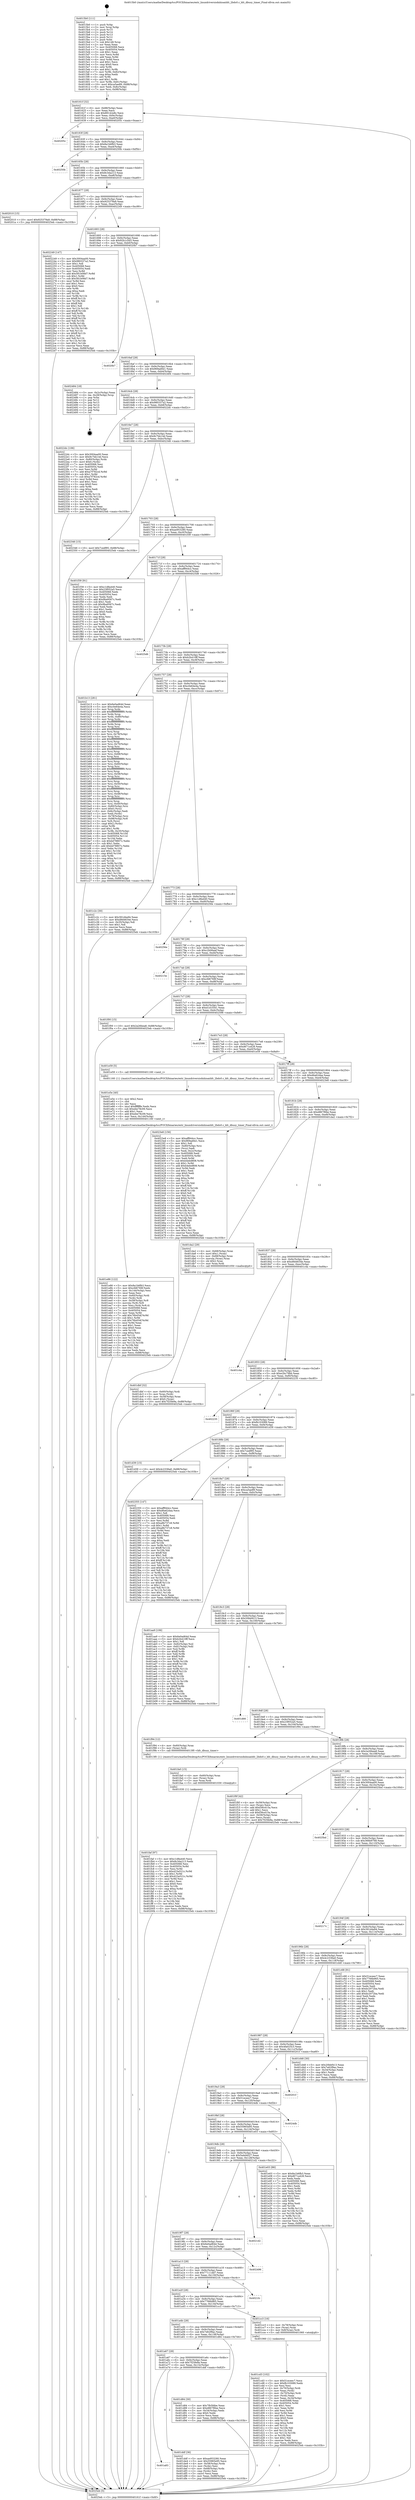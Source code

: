 digraph "0x4015b0" {
  label = "0x4015b0 (/mnt/c/Users/mathe/Desktop/tcc/POCII/binaries/extr_linuxdriversisdnhisaxhfc_2bds0.c_hfc_dbusy_timer_Final-ollvm.out::main(0))"
  labelloc = "t"
  node[shape=record]

  Entry [label="",width=0.3,height=0.3,shape=circle,fillcolor=black,style=filled]
  "0x40161f" [label="{
     0x40161f [32]\l
     | [instrs]\l
     &nbsp;&nbsp;0x40161f \<+6\>: mov -0x88(%rbp),%eax\l
     &nbsp;&nbsp;0x401625 \<+2\>: mov %eax,%ecx\l
     &nbsp;&nbsp;0x401627 \<+6\>: sub $0x89142e8c,%ecx\l
     &nbsp;&nbsp;0x40162d \<+6\>: mov %eax,-0x9c(%rbp)\l
     &nbsp;&nbsp;0x401633 \<+6\>: mov %ecx,-0xa0(%rbp)\l
     &nbsp;&nbsp;0x401639 \<+6\>: je 000000000040205c \<main+0xaac\>\l
  }"]
  "0x40205c" [label="{
     0x40205c\l
  }", style=dashed]
  "0x40163f" [label="{
     0x40163f [28]\l
     | [instrs]\l
     &nbsp;&nbsp;0x40163f \<+5\>: jmp 0000000000401644 \<main+0x94\>\l
     &nbsp;&nbsp;0x401644 \<+6\>: mov -0x9c(%rbp),%eax\l
     &nbsp;&nbsp;0x40164a \<+5\>: sub $0x8a1b6fb3,%eax\l
     &nbsp;&nbsp;0x40164f \<+6\>: mov %eax,-0xa4(%rbp)\l
     &nbsp;&nbsp;0x401655 \<+6\>: je 000000000040250b \<main+0xf5b\>\l
  }"]
  Exit [label="",width=0.3,height=0.3,shape=circle,fillcolor=black,style=filled,peripheries=2]
  "0x40250b" [label="{
     0x40250b\l
  }", style=dashed]
  "0x40165b" [label="{
     0x40165b [28]\l
     | [instrs]\l
     &nbsp;&nbsp;0x40165b \<+5\>: jmp 0000000000401660 \<main+0xb0\>\l
     &nbsp;&nbsp;0x401660 \<+6\>: mov -0x9c(%rbp),%eax\l
     &nbsp;&nbsp;0x401666 \<+5\>: sub $0x8c3da213,%eax\l
     &nbsp;&nbsp;0x40166b \<+6\>: mov %eax,-0xa8(%rbp)\l
     &nbsp;&nbsp;0x401671 \<+6\>: je 0000000000402010 \<main+0xa60\>\l
  }"]
  "0x401faf" [label="{
     0x401faf [97]\l
     | [instrs]\l
     &nbsp;&nbsp;0x401faf \<+5\>: mov $0xc1d8a440,%ecx\l
     &nbsp;&nbsp;0x401fb4 \<+5\>: mov $0x8c3da213,%edx\l
     &nbsp;&nbsp;0x401fb9 \<+7\>: mov 0x405068,%esi\l
     &nbsp;&nbsp;0x401fc0 \<+8\>: mov 0x405054,%r8d\l
     &nbsp;&nbsp;0x401fc8 \<+3\>: mov %esi,%r9d\l
     &nbsp;&nbsp;0x401fcb \<+7\>: sub $0x423a521c,%r9d\l
     &nbsp;&nbsp;0x401fd2 \<+4\>: sub $0x1,%r9d\l
     &nbsp;&nbsp;0x401fd6 \<+7\>: add $0x423a521c,%r9d\l
     &nbsp;&nbsp;0x401fdd \<+4\>: imul %r9d,%esi\l
     &nbsp;&nbsp;0x401fe1 \<+3\>: and $0x1,%esi\l
     &nbsp;&nbsp;0x401fe4 \<+3\>: cmp $0x0,%esi\l
     &nbsp;&nbsp;0x401fe7 \<+4\>: sete %r10b\l
     &nbsp;&nbsp;0x401feb \<+4\>: cmp $0xa,%r8d\l
     &nbsp;&nbsp;0x401fef \<+4\>: setl %r11b\l
     &nbsp;&nbsp;0x401ff3 \<+3\>: mov %r10b,%bl\l
     &nbsp;&nbsp;0x401ff6 \<+3\>: and %r11b,%bl\l
     &nbsp;&nbsp;0x401ff9 \<+3\>: xor %r11b,%r10b\l
     &nbsp;&nbsp;0x401ffc \<+3\>: or %r10b,%bl\l
     &nbsp;&nbsp;0x401fff \<+3\>: test $0x1,%bl\l
     &nbsp;&nbsp;0x402002 \<+3\>: cmovne %edx,%ecx\l
     &nbsp;&nbsp;0x402005 \<+6\>: mov %ecx,-0x88(%rbp)\l
     &nbsp;&nbsp;0x40200b \<+5\>: jmp 00000000004025eb \<main+0x103b\>\l
  }"]
  "0x402010" [label="{
     0x402010 [15]\l
     | [instrs]\l
     &nbsp;&nbsp;0x402010 \<+10\>: movl $0x925379a9,-0x88(%rbp)\l
     &nbsp;&nbsp;0x40201a \<+5\>: jmp 00000000004025eb \<main+0x103b\>\l
  }"]
  "0x401677" [label="{
     0x401677 [28]\l
     | [instrs]\l
     &nbsp;&nbsp;0x401677 \<+5\>: jmp 000000000040167c \<main+0xcc\>\l
     &nbsp;&nbsp;0x40167c \<+6\>: mov -0x9c(%rbp),%eax\l
     &nbsp;&nbsp;0x401682 \<+5\>: sub $0x925379a9,%eax\l
     &nbsp;&nbsp;0x401687 \<+6\>: mov %eax,-0xac(%rbp)\l
     &nbsp;&nbsp;0x40168d \<+6\>: je 0000000000402249 \<main+0xc99\>\l
  }"]
  "0x401fa0" [label="{
     0x401fa0 [15]\l
     | [instrs]\l
     &nbsp;&nbsp;0x401fa0 \<+4\>: mov -0x60(%rbp),%rax\l
     &nbsp;&nbsp;0x401fa4 \<+3\>: mov (%rax),%rax\l
     &nbsp;&nbsp;0x401fa7 \<+3\>: mov %rax,%rdi\l
     &nbsp;&nbsp;0x401faa \<+5\>: call 0000000000401030 \<free@plt\>\l
     | [calls]\l
     &nbsp;&nbsp;0x401030 \{1\} (unknown)\l
  }"]
  "0x402249" [label="{
     0x402249 [147]\l
     | [instrs]\l
     &nbsp;&nbsp;0x402249 \<+5\>: mov $0x3004aa00,%eax\l
     &nbsp;&nbsp;0x40224e \<+5\>: mov $0x980337a2,%ecx\l
     &nbsp;&nbsp;0x402253 \<+2\>: mov $0x1,%dl\l
     &nbsp;&nbsp;0x402255 \<+7\>: mov 0x405068,%esi\l
     &nbsp;&nbsp;0x40225c \<+7\>: mov 0x405054,%edi\l
     &nbsp;&nbsp;0x402263 \<+3\>: mov %esi,%r8d\l
     &nbsp;&nbsp;0x402266 \<+7\>: add $0x581b08d7,%r8d\l
     &nbsp;&nbsp;0x40226d \<+4\>: sub $0x1,%r8d\l
     &nbsp;&nbsp;0x402271 \<+7\>: sub $0x581b08d7,%r8d\l
     &nbsp;&nbsp;0x402278 \<+4\>: imul %r8d,%esi\l
     &nbsp;&nbsp;0x40227c \<+3\>: and $0x1,%esi\l
     &nbsp;&nbsp;0x40227f \<+3\>: cmp $0x0,%esi\l
     &nbsp;&nbsp;0x402282 \<+4\>: sete %r9b\l
     &nbsp;&nbsp;0x402286 \<+3\>: cmp $0xa,%edi\l
     &nbsp;&nbsp;0x402289 \<+4\>: setl %r10b\l
     &nbsp;&nbsp;0x40228d \<+3\>: mov %r9b,%r11b\l
     &nbsp;&nbsp;0x402290 \<+4\>: xor $0xff,%r11b\l
     &nbsp;&nbsp;0x402294 \<+3\>: mov %r10b,%bl\l
     &nbsp;&nbsp;0x402297 \<+3\>: xor $0xff,%bl\l
     &nbsp;&nbsp;0x40229a \<+3\>: xor $0x1,%dl\l
     &nbsp;&nbsp;0x40229d \<+3\>: mov %r11b,%r14b\l
     &nbsp;&nbsp;0x4022a0 \<+4\>: and $0xff,%r14b\l
     &nbsp;&nbsp;0x4022a4 \<+3\>: and %dl,%r9b\l
     &nbsp;&nbsp;0x4022a7 \<+3\>: mov %bl,%r15b\l
     &nbsp;&nbsp;0x4022aa \<+4\>: and $0xff,%r15b\l
     &nbsp;&nbsp;0x4022ae \<+3\>: and %dl,%r10b\l
     &nbsp;&nbsp;0x4022b1 \<+3\>: or %r9b,%r14b\l
     &nbsp;&nbsp;0x4022b4 \<+3\>: or %r10b,%r15b\l
     &nbsp;&nbsp;0x4022b7 \<+3\>: xor %r15b,%r14b\l
     &nbsp;&nbsp;0x4022ba \<+3\>: or %bl,%r11b\l
     &nbsp;&nbsp;0x4022bd \<+4\>: xor $0xff,%r11b\l
     &nbsp;&nbsp;0x4022c1 \<+3\>: or $0x1,%dl\l
     &nbsp;&nbsp;0x4022c4 \<+3\>: and %dl,%r11b\l
     &nbsp;&nbsp;0x4022c7 \<+3\>: or %r11b,%r14b\l
     &nbsp;&nbsp;0x4022ca \<+4\>: test $0x1,%r14b\l
     &nbsp;&nbsp;0x4022ce \<+3\>: cmovne %ecx,%eax\l
     &nbsp;&nbsp;0x4022d1 \<+6\>: mov %eax,-0x88(%rbp)\l
     &nbsp;&nbsp;0x4022d7 \<+5\>: jmp 00000000004025eb \<main+0x103b\>\l
  }"]
  "0x401693" [label="{
     0x401693 [28]\l
     | [instrs]\l
     &nbsp;&nbsp;0x401693 \<+5\>: jmp 0000000000401698 \<main+0xe8\>\l
     &nbsp;&nbsp;0x401698 \<+6\>: mov -0x9c(%rbp),%eax\l
     &nbsp;&nbsp;0x40169e \<+5\>: sub $0x92b1c5d3,%eax\l
     &nbsp;&nbsp;0x4016a3 \<+6\>: mov %eax,-0xb0(%rbp)\l
     &nbsp;&nbsp;0x4016a9 \<+6\>: je 00000000004020b7 \<main+0xb07\>\l
  }"]
  "0x401e86" [label="{
     0x401e86 [122]\l
     | [instrs]\l
     &nbsp;&nbsp;0x401e86 \<+5\>: mov $0x8a1b6fb3,%ecx\l
     &nbsp;&nbsp;0x401e8b \<+5\>: mov $0xcfd6769f,%edx\l
     &nbsp;&nbsp;0x401e90 \<+6\>: mov -0x144(%rbp),%esi\l
     &nbsp;&nbsp;0x401e96 \<+3\>: imul %eax,%esi\l
     &nbsp;&nbsp;0x401e99 \<+4\>: mov -0x60(%rbp),%rdi\l
     &nbsp;&nbsp;0x401e9d \<+3\>: mov (%rdi),%rdi\l
     &nbsp;&nbsp;0x401ea0 \<+4\>: mov -0x58(%rbp),%r8\l
     &nbsp;&nbsp;0x401ea4 \<+3\>: movslq (%r8),%r8\l
     &nbsp;&nbsp;0x401ea7 \<+4\>: mov %esi,(%rdi,%r8,4)\l
     &nbsp;&nbsp;0x401eab \<+7\>: mov 0x405068,%eax\l
     &nbsp;&nbsp;0x401eb2 \<+7\>: mov 0x405054,%esi\l
     &nbsp;&nbsp;0x401eb9 \<+3\>: mov %eax,%r9d\l
     &nbsp;&nbsp;0x401ebc \<+7\>: add $0x76b454f,%r9d\l
     &nbsp;&nbsp;0x401ec3 \<+4\>: sub $0x1,%r9d\l
     &nbsp;&nbsp;0x401ec7 \<+7\>: sub $0x76b454f,%r9d\l
     &nbsp;&nbsp;0x401ece \<+4\>: imul %r9d,%eax\l
     &nbsp;&nbsp;0x401ed2 \<+3\>: and $0x1,%eax\l
     &nbsp;&nbsp;0x401ed5 \<+3\>: cmp $0x0,%eax\l
     &nbsp;&nbsp;0x401ed8 \<+4\>: sete %r10b\l
     &nbsp;&nbsp;0x401edc \<+3\>: cmp $0xa,%esi\l
     &nbsp;&nbsp;0x401edf \<+4\>: setl %r11b\l
     &nbsp;&nbsp;0x401ee3 \<+3\>: mov %r10b,%bl\l
     &nbsp;&nbsp;0x401ee6 \<+3\>: and %r11b,%bl\l
     &nbsp;&nbsp;0x401ee9 \<+3\>: xor %r11b,%r10b\l
     &nbsp;&nbsp;0x401eec \<+3\>: or %r10b,%bl\l
     &nbsp;&nbsp;0x401eef \<+3\>: test $0x1,%bl\l
     &nbsp;&nbsp;0x401ef2 \<+3\>: cmovne %edx,%ecx\l
     &nbsp;&nbsp;0x401ef5 \<+6\>: mov %ecx,-0x88(%rbp)\l
     &nbsp;&nbsp;0x401efb \<+5\>: jmp 00000000004025eb \<main+0x103b\>\l
  }"]
  "0x4020b7" [label="{
     0x4020b7\l
  }", style=dashed]
  "0x4016af" [label="{
     0x4016af [28]\l
     | [instrs]\l
     &nbsp;&nbsp;0x4016af \<+5\>: jmp 00000000004016b4 \<main+0x104\>\l
     &nbsp;&nbsp;0x4016b4 \<+6\>: mov -0x9c(%rbp),%eax\l
     &nbsp;&nbsp;0x4016ba \<+5\>: sub $0x969ad0e1,%eax\l
     &nbsp;&nbsp;0x4016bf \<+6\>: mov %eax,-0xb4(%rbp)\l
     &nbsp;&nbsp;0x4016c5 \<+6\>: je 0000000000402484 \<main+0xed4\>\l
  }"]
  "0x401e5e" [label="{
     0x401e5e [40]\l
     | [instrs]\l
     &nbsp;&nbsp;0x401e5e \<+5\>: mov $0x2,%ecx\l
     &nbsp;&nbsp;0x401e63 \<+1\>: cltd\l
     &nbsp;&nbsp;0x401e64 \<+2\>: idiv %ecx\l
     &nbsp;&nbsp;0x401e66 \<+6\>: imul $0xfffffffe,%edx,%ecx\l
     &nbsp;&nbsp;0x401e6c \<+6\>: sub $0xebe78c09,%ecx\l
     &nbsp;&nbsp;0x401e72 \<+3\>: add $0x1,%ecx\l
     &nbsp;&nbsp;0x401e75 \<+6\>: add $0xebe78c09,%ecx\l
     &nbsp;&nbsp;0x401e7b \<+6\>: mov %ecx,-0x144(%rbp)\l
     &nbsp;&nbsp;0x401e81 \<+5\>: call 0000000000401160 \<next_i\>\l
     | [calls]\l
     &nbsp;&nbsp;0x401160 \{1\} (/mnt/c/Users/mathe/Desktop/tcc/POCII/binaries/extr_linuxdriversisdnhisaxhfc_2bds0.c_hfc_dbusy_timer_Final-ollvm.out::next_i)\l
  }"]
  "0x402484" [label="{
     0x402484 [18]\l
     | [instrs]\l
     &nbsp;&nbsp;0x402484 \<+3\>: mov -0x2c(%rbp),%eax\l
     &nbsp;&nbsp;0x402487 \<+4\>: lea -0x28(%rbp),%rsp\l
     &nbsp;&nbsp;0x40248b \<+1\>: pop %rbx\l
     &nbsp;&nbsp;0x40248c \<+2\>: pop %r12\l
     &nbsp;&nbsp;0x40248e \<+2\>: pop %r13\l
     &nbsp;&nbsp;0x402490 \<+2\>: pop %r14\l
     &nbsp;&nbsp;0x402492 \<+2\>: pop %r15\l
     &nbsp;&nbsp;0x402494 \<+1\>: pop %rbp\l
     &nbsp;&nbsp;0x402495 \<+1\>: ret\l
  }"]
  "0x4016cb" [label="{
     0x4016cb [28]\l
     | [instrs]\l
     &nbsp;&nbsp;0x4016cb \<+5\>: jmp 00000000004016d0 \<main+0x120\>\l
     &nbsp;&nbsp;0x4016d0 \<+6\>: mov -0x9c(%rbp),%eax\l
     &nbsp;&nbsp;0x4016d6 \<+5\>: sub $0x980337a2,%eax\l
     &nbsp;&nbsp;0x4016db \<+6\>: mov %eax,-0xb8(%rbp)\l
     &nbsp;&nbsp;0x4016e1 \<+6\>: je 00000000004022dc \<main+0xd2c\>\l
  }"]
  "0x401a83" [label="{
     0x401a83\l
  }", style=dashed]
  "0x4022dc" [label="{
     0x4022dc [106]\l
     | [instrs]\l
     &nbsp;&nbsp;0x4022dc \<+5\>: mov $0x3004aa00,%eax\l
     &nbsp;&nbsp;0x4022e1 \<+5\>: mov $0x9c7bb14d,%ecx\l
     &nbsp;&nbsp;0x4022e6 \<+4\>: mov -0x80(%rbp),%rdx\l
     &nbsp;&nbsp;0x4022ea \<+6\>: movl $0x0,(%rdx)\l
     &nbsp;&nbsp;0x4022f0 \<+7\>: mov 0x405068,%esi\l
     &nbsp;&nbsp;0x4022f7 \<+7\>: mov 0x405054,%edi\l
     &nbsp;&nbsp;0x4022fe \<+3\>: mov %esi,%r8d\l
     &nbsp;&nbsp;0x402301 \<+7\>: add $0xa7f782cd,%r8d\l
     &nbsp;&nbsp;0x402308 \<+4\>: sub $0x1,%r8d\l
     &nbsp;&nbsp;0x40230c \<+7\>: sub $0xa7f782cd,%r8d\l
     &nbsp;&nbsp;0x402313 \<+4\>: imul %r8d,%esi\l
     &nbsp;&nbsp;0x402317 \<+3\>: and $0x1,%esi\l
     &nbsp;&nbsp;0x40231a \<+3\>: cmp $0x0,%esi\l
     &nbsp;&nbsp;0x40231d \<+4\>: sete %r9b\l
     &nbsp;&nbsp;0x402321 \<+3\>: cmp $0xa,%edi\l
     &nbsp;&nbsp;0x402324 \<+4\>: setl %r10b\l
     &nbsp;&nbsp;0x402328 \<+3\>: mov %r9b,%r11b\l
     &nbsp;&nbsp;0x40232b \<+3\>: and %r10b,%r11b\l
     &nbsp;&nbsp;0x40232e \<+3\>: xor %r10b,%r9b\l
     &nbsp;&nbsp;0x402331 \<+3\>: or %r9b,%r11b\l
     &nbsp;&nbsp;0x402334 \<+4\>: test $0x1,%r11b\l
     &nbsp;&nbsp;0x402338 \<+3\>: cmovne %ecx,%eax\l
     &nbsp;&nbsp;0x40233b \<+6\>: mov %eax,-0x88(%rbp)\l
     &nbsp;&nbsp;0x402341 \<+5\>: jmp 00000000004025eb \<main+0x103b\>\l
  }"]
  "0x4016e7" [label="{
     0x4016e7 [28]\l
     | [instrs]\l
     &nbsp;&nbsp;0x4016e7 \<+5\>: jmp 00000000004016ec \<main+0x13c\>\l
     &nbsp;&nbsp;0x4016ec \<+6\>: mov -0x9c(%rbp),%eax\l
     &nbsp;&nbsp;0x4016f2 \<+5\>: sub $0x9c7bb14d,%eax\l
     &nbsp;&nbsp;0x4016f7 \<+6\>: mov %eax,-0xbc(%rbp)\l
     &nbsp;&nbsp;0x4016fd \<+6\>: je 0000000000402346 \<main+0xd96\>\l
  }"]
  "0x401ddf" [label="{
     0x401ddf [36]\l
     | [instrs]\l
     &nbsp;&nbsp;0x401ddf \<+5\>: mov $0xae953280,%eax\l
     &nbsp;&nbsp;0x401de4 \<+5\>: mov $0x55965e95,%ecx\l
     &nbsp;&nbsp;0x401de9 \<+4\>: mov -0x58(%rbp),%rdx\l
     &nbsp;&nbsp;0x401ded \<+2\>: mov (%rdx),%esi\l
     &nbsp;&nbsp;0x401def \<+4\>: mov -0x68(%rbp),%rdx\l
     &nbsp;&nbsp;0x401df3 \<+2\>: cmp (%rdx),%esi\l
     &nbsp;&nbsp;0x401df5 \<+3\>: cmovl %ecx,%eax\l
     &nbsp;&nbsp;0x401df8 \<+6\>: mov %eax,-0x88(%rbp)\l
     &nbsp;&nbsp;0x401dfe \<+5\>: jmp 00000000004025eb \<main+0x103b\>\l
  }"]
  "0x402346" [label="{
     0x402346 [15]\l
     | [instrs]\l
     &nbsp;&nbsp;0x402346 \<+10\>: movl $0x7cedf95,-0x88(%rbp)\l
     &nbsp;&nbsp;0x402350 \<+5\>: jmp 00000000004025eb \<main+0x103b\>\l
  }"]
  "0x401703" [label="{
     0x401703 [28]\l
     | [instrs]\l
     &nbsp;&nbsp;0x401703 \<+5\>: jmp 0000000000401708 \<main+0x158\>\l
     &nbsp;&nbsp;0x401708 \<+6\>: mov -0x9c(%rbp),%eax\l
     &nbsp;&nbsp;0x40170e \<+5\>: sub $0xae953280,%eax\l
     &nbsp;&nbsp;0x401713 \<+6\>: mov %eax,-0xc0(%rbp)\l
     &nbsp;&nbsp;0x401719 \<+6\>: je 0000000000401f39 \<main+0x989\>\l
  }"]
  "0x401dbf" [label="{
     0x401dbf [32]\l
     | [instrs]\l
     &nbsp;&nbsp;0x401dbf \<+4\>: mov -0x60(%rbp),%rdi\l
     &nbsp;&nbsp;0x401dc3 \<+3\>: mov %rax,(%rdi)\l
     &nbsp;&nbsp;0x401dc6 \<+4\>: mov -0x58(%rbp),%rax\l
     &nbsp;&nbsp;0x401dca \<+6\>: movl $0x0,(%rax)\l
     &nbsp;&nbsp;0x401dd0 \<+10\>: movl $0x7f25fe9a,-0x88(%rbp)\l
     &nbsp;&nbsp;0x401dda \<+5\>: jmp 00000000004025eb \<main+0x103b\>\l
  }"]
  "0x401f39" [label="{
     0x401f39 [91]\l
     | [instrs]\l
     &nbsp;&nbsp;0x401f39 \<+5\>: mov $0xc1d8a440,%eax\l
     &nbsp;&nbsp;0x401f3e \<+5\>: mov $0x23f052a5,%ecx\l
     &nbsp;&nbsp;0x401f43 \<+7\>: mov 0x405068,%edx\l
     &nbsp;&nbsp;0x401f4a \<+7\>: mov 0x405054,%esi\l
     &nbsp;&nbsp;0x401f51 \<+2\>: mov %edx,%edi\l
     &nbsp;&nbsp;0x401f53 \<+6\>: add $0x9ba9567c,%edi\l
     &nbsp;&nbsp;0x401f59 \<+3\>: sub $0x1,%edi\l
     &nbsp;&nbsp;0x401f5c \<+6\>: sub $0x9ba9567c,%edi\l
     &nbsp;&nbsp;0x401f62 \<+3\>: imul %edi,%edx\l
     &nbsp;&nbsp;0x401f65 \<+3\>: and $0x1,%edx\l
     &nbsp;&nbsp;0x401f68 \<+3\>: cmp $0x0,%edx\l
     &nbsp;&nbsp;0x401f6b \<+4\>: sete %r8b\l
     &nbsp;&nbsp;0x401f6f \<+3\>: cmp $0xa,%esi\l
     &nbsp;&nbsp;0x401f72 \<+4\>: setl %r9b\l
     &nbsp;&nbsp;0x401f76 \<+3\>: mov %r8b,%r10b\l
     &nbsp;&nbsp;0x401f79 \<+3\>: and %r9b,%r10b\l
     &nbsp;&nbsp;0x401f7c \<+3\>: xor %r9b,%r8b\l
     &nbsp;&nbsp;0x401f7f \<+3\>: or %r8b,%r10b\l
     &nbsp;&nbsp;0x401f82 \<+4\>: test $0x1,%r10b\l
     &nbsp;&nbsp;0x401f86 \<+3\>: cmovne %ecx,%eax\l
     &nbsp;&nbsp;0x401f89 \<+6\>: mov %eax,-0x88(%rbp)\l
     &nbsp;&nbsp;0x401f8f \<+5\>: jmp 00000000004025eb \<main+0x103b\>\l
  }"]
  "0x40171f" [label="{
     0x40171f [28]\l
     | [instrs]\l
     &nbsp;&nbsp;0x40171f \<+5\>: jmp 0000000000401724 \<main+0x174\>\l
     &nbsp;&nbsp;0x401724 \<+6\>: mov -0x9c(%rbp),%eax\l
     &nbsp;&nbsp;0x40172a \<+5\>: sub $0xaff944cc,%eax\l
     &nbsp;&nbsp;0x40172f \<+6\>: mov %eax,-0xc4(%rbp)\l
     &nbsp;&nbsp;0x401735 \<+6\>: je 00000000004025d6 \<main+0x1026\>\l
  }"]
  "0x401a67" [label="{
     0x401a67 [28]\l
     | [instrs]\l
     &nbsp;&nbsp;0x401a67 \<+5\>: jmp 0000000000401a6c \<main+0x4bc\>\l
     &nbsp;&nbsp;0x401a6c \<+6\>: mov -0x9c(%rbp),%eax\l
     &nbsp;&nbsp;0x401a72 \<+5\>: sub $0x7f25fe9a,%eax\l
     &nbsp;&nbsp;0x401a77 \<+6\>: mov %eax,-0x13c(%rbp)\l
     &nbsp;&nbsp;0x401a7d \<+6\>: je 0000000000401ddf \<main+0x82f\>\l
  }"]
  "0x4025d6" [label="{
     0x4025d6\l
  }", style=dashed]
  "0x40173b" [label="{
     0x40173b [28]\l
     | [instrs]\l
     &nbsp;&nbsp;0x40173b \<+5\>: jmp 0000000000401740 \<main+0x190\>\l
     &nbsp;&nbsp;0x401740 \<+6\>: mov -0x9c(%rbp),%eax\l
     &nbsp;&nbsp;0x401746 \<+5\>: sub $0xb2b410ff,%eax\l
     &nbsp;&nbsp;0x40174b \<+6\>: mov %eax,-0xc8(%rbp)\l
     &nbsp;&nbsp;0x401751 \<+6\>: je 0000000000401b13 \<main+0x563\>\l
  }"]
  "0x401d84" [label="{
     0x401d84 [30]\l
     | [instrs]\l
     &nbsp;&nbsp;0x401d84 \<+5\>: mov $0x7fb5fdbe,%eax\l
     &nbsp;&nbsp;0x401d89 \<+5\>: mov $0xd867f6be,%ecx\l
     &nbsp;&nbsp;0x401d8e \<+3\>: mov -0x34(%rbp),%edx\l
     &nbsp;&nbsp;0x401d91 \<+3\>: cmp $0x0,%edx\l
     &nbsp;&nbsp;0x401d94 \<+3\>: cmove %ecx,%eax\l
     &nbsp;&nbsp;0x401d97 \<+6\>: mov %eax,-0x88(%rbp)\l
     &nbsp;&nbsp;0x401d9d \<+5\>: jmp 00000000004025eb \<main+0x103b\>\l
  }"]
  "0x401b13" [label="{
     0x401b13 [281]\l
     | [instrs]\l
     &nbsp;&nbsp;0x401b13 \<+5\>: mov $0x6e0ad64d,%eax\l
     &nbsp;&nbsp;0x401b18 \<+5\>: mov $0xc0e64e4a,%ecx\l
     &nbsp;&nbsp;0x401b1d \<+3\>: mov %rsp,%rdx\l
     &nbsp;&nbsp;0x401b20 \<+4\>: add $0xfffffffffffffff0,%rdx\l
     &nbsp;&nbsp;0x401b24 \<+3\>: mov %rdx,%rsp\l
     &nbsp;&nbsp;0x401b27 \<+4\>: mov %rdx,-0x80(%rbp)\l
     &nbsp;&nbsp;0x401b2b \<+3\>: mov %rsp,%rdx\l
     &nbsp;&nbsp;0x401b2e \<+4\>: add $0xfffffffffffffff0,%rdx\l
     &nbsp;&nbsp;0x401b32 \<+3\>: mov %rdx,%rsp\l
     &nbsp;&nbsp;0x401b35 \<+3\>: mov %rsp,%rsi\l
     &nbsp;&nbsp;0x401b38 \<+4\>: add $0xfffffffffffffff0,%rsi\l
     &nbsp;&nbsp;0x401b3c \<+3\>: mov %rsi,%rsp\l
     &nbsp;&nbsp;0x401b3f \<+4\>: mov %rsi,-0x78(%rbp)\l
     &nbsp;&nbsp;0x401b43 \<+3\>: mov %rsp,%rsi\l
     &nbsp;&nbsp;0x401b46 \<+4\>: add $0xfffffffffffffff0,%rsi\l
     &nbsp;&nbsp;0x401b4a \<+3\>: mov %rsi,%rsp\l
     &nbsp;&nbsp;0x401b4d \<+4\>: mov %rsi,-0x70(%rbp)\l
     &nbsp;&nbsp;0x401b51 \<+3\>: mov %rsp,%rsi\l
     &nbsp;&nbsp;0x401b54 \<+4\>: add $0xfffffffffffffff0,%rsi\l
     &nbsp;&nbsp;0x401b58 \<+3\>: mov %rsi,%rsp\l
     &nbsp;&nbsp;0x401b5b \<+4\>: mov %rsi,-0x68(%rbp)\l
     &nbsp;&nbsp;0x401b5f \<+3\>: mov %rsp,%rsi\l
     &nbsp;&nbsp;0x401b62 \<+4\>: add $0xfffffffffffffff0,%rsi\l
     &nbsp;&nbsp;0x401b66 \<+3\>: mov %rsi,%rsp\l
     &nbsp;&nbsp;0x401b69 \<+4\>: mov %rsi,-0x60(%rbp)\l
     &nbsp;&nbsp;0x401b6d \<+3\>: mov %rsp,%rsi\l
     &nbsp;&nbsp;0x401b70 \<+4\>: add $0xfffffffffffffff0,%rsi\l
     &nbsp;&nbsp;0x401b74 \<+3\>: mov %rsi,%rsp\l
     &nbsp;&nbsp;0x401b77 \<+4\>: mov %rsi,-0x58(%rbp)\l
     &nbsp;&nbsp;0x401b7b \<+3\>: mov %rsp,%rsi\l
     &nbsp;&nbsp;0x401b7e \<+4\>: add $0xfffffffffffffff0,%rsi\l
     &nbsp;&nbsp;0x401b82 \<+3\>: mov %rsi,%rsp\l
     &nbsp;&nbsp;0x401b85 \<+4\>: mov %rsi,-0x50(%rbp)\l
     &nbsp;&nbsp;0x401b89 \<+3\>: mov %rsp,%rsi\l
     &nbsp;&nbsp;0x401b8c \<+4\>: add $0xfffffffffffffff0,%rsi\l
     &nbsp;&nbsp;0x401b90 \<+3\>: mov %rsi,%rsp\l
     &nbsp;&nbsp;0x401b93 \<+4\>: mov %rsi,-0x48(%rbp)\l
     &nbsp;&nbsp;0x401b97 \<+3\>: mov %rsp,%rsi\l
     &nbsp;&nbsp;0x401b9a \<+4\>: add $0xfffffffffffffff0,%rsi\l
     &nbsp;&nbsp;0x401b9e \<+3\>: mov %rsi,%rsp\l
     &nbsp;&nbsp;0x401ba1 \<+4\>: mov %rsi,-0x40(%rbp)\l
     &nbsp;&nbsp;0x401ba5 \<+4\>: mov -0x80(%rbp),%rsi\l
     &nbsp;&nbsp;0x401ba9 \<+6\>: movl $0x0,(%rsi)\l
     &nbsp;&nbsp;0x401baf \<+6\>: mov -0x8c(%rbp),%edi\l
     &nbsp;&nbsp;0x401bb5 \<+2\>: mov %edi,(%rdx)\l
     &nbsp;&nbsp;0x401bb7 \<+4\>: mov -0x78(%rbp),%rsi\l
     &nbsp;&nbsp;0x401bbb \<+7\>: mov -0x98(%rbp),%r8\l
     &nbsp;&nbsp;0x401bc2 \<+3\>: mov %r8,(%rsi)\l
     &nbsp;&nbsp;0x401bc5 \<+3\>: cmpl $0x2,(%rdx)\l
     &nbsp;&nbsp;0x401bc8 \<+4\>: setne %r9b\l
     &nbsp;&nbsp;0x401bcc \<+4\>: and $0x1,%r9b\l
     &nbsp;&nbsp;0x401bd0 \<+4\>: mov %r9b,-0x35(%rbp)\l
     &nbsp;&nbsp;0x401bd4 \<+8\>: mov 0x405068,%r10d\l
     &nbsp;&nbsp;0x401bdc \<+8\>: mov 0x405054,%r11d\l
     &nbsp;&nbsp;0x401be4 \<+3\>: mov %r10d,%ebx\l
     &nbsp;&nbsp;0x401be7 \<+6\>: sub $0xbd78807c,%ebx\l
     &nbsp;&nbsp;0x401bed \<+3\>: sub $0x1,%ebx\l
     &nbsp;&nbsp;0x401bf0 \<+6\>: add $0xbd78807c,%ebx\l
     &nbsp;&nbsp;0x401bf6 \<+4\>: imul %ebx,%r10d\l
     &nbsp;&nbsp;0x401bfa \<+4\>: and $0x1,%r10d\l
     &nbsp;&nbsp;0x401bfe \<+4\>: cmp $0x0,%r10d\l
     &nbsp;&nbsp;0x401c02 \<+4\>: sete %r9b\l
     &nbsp;&nbsp;0x401c06 \<+4\>: cmp $0xa,%r11d\l
     &nbsp;&nbsp;0x401c0a \<+4\>: setl %r14b\l
     &nbsp;&nbsp;0x401c0e \<+3\>: mov %r9b,%r15b\l
     &nbsp;&nbsp;0x401c11 \<+3\>: and %r14b,%r15b\l
     &nbsp;&nbsp;0x401c14 \<+3\>: xor %r14b,%r9b\l
     &nbsp;&nbsp;0x401c17 \<+3\>: or %r9b,%r15b\l
     &nbsp;&nbsp;0x401c1a \<+4\>: test $0x1,%r15b\l
     &nbsp;&nbsp;0x401c1e \<+3\>: cmovne %ecx,%eax\l
     &nbsp;&nbsp;0x401c21 \<+6\>: mov %eax,-0x88(%rbp)\l
     &nbsp;&nbsp;0x401c27 \<+5\>: jmp 00000000004025eb \<main+0x103b\>\l
  }"]
  "0x401757" [label="{
     0x401757 [28]\l
     | [instrs]\l
     &nbsp;&nbsp;0x401757 \<+5\>: jmp 000000000040175c \<main+0x1ac\>\l
     &nbsp;&nbsp;0x40175c \<+6\>: mov -0x9c(%rbp),%eax\l
     &nbsp;&nbsp;0x401762 \<+5\>: sub $0xc0e64e4a,%eax\l
     &nbsp;&nbsp;0x401767 \<+6\>: mov %eax,-0xcc(%rbp)\l
     &nbsp;&nbsp;0x40176d \<+6\>: je 0000000000401c2c \<main+0x67c\>\l
  }"]
  "0x401cd3" [label="{
     0x401cd3 [102]\l
     | [instrs]\l
     &nbsp;&nbsp;0x401cd3 \<+5\>: mov $0x51eceec7,%ecx\l
     &nbsp;&nbsp;0x401cd8 \<+5\>: mov $0xfb103089,%edx\l
     &nbsp;&nbsp;0x401cdd \<+2\>: xor %esi,%esi\l
     &nbsp;&nbsp;0x401cdf \<+4\>: mov -0x70(%rbp),%rdi\l
     &nbsp;&nbsp;0x401ce3 \<+2\>: mov %eax,(%rdi)\l
     &nbsp;&nbsp;0x401ce5 \<+4\>: mov -0x70(%rbp),%rdi\l
     &nbsp;&nbsp;0x401ce9 \<+2\>: mov (%rdi),%eax\l
     &nbsp;&nbsp;0x401ceb \<+3\>: mov %eax,-0x34(%rbp)\l
     &nbsp;&nbsp;0x401cee \<+7\>: mov 0x405068,%eax\l
     &nbsp;&nbsp;0x401cf5 \<+8\>: mov 0x405054,%r8d\l
     &nbsp;&nbsp;0x401cfd \<+3\>: sub $0x1,%esi\l
     &nbsp;&nbsp;0x401d00 \<+3\>: mov %eax,%r9d\l
     &nbsp;&nbsp;0x401d03 \<+3\>: add %esi,%r9d\l
     &nbsp;&nbsp;0x401d06 \<+4\>: imul %r9d,%eax\l
     &nbsp;&nbsp;0x401d0a \<+3\>: and $0x1,%eax\l
     &nbsp;&nbsp;0x401d0d \<+3\>: cmp $0x0,%eax\l
     &nbsp;&nbsp;0x401d10 \<+4\>: sete %r10b\l
     &nbsp;&nbsp;0x401d14 \<+4\>: cmp $0xa,%r8d\l
     &nbsp;&nbsp;0x401d18 \<+4\>: setl %r11b\l
     &nbsp;&nbsp;0x401d1c \<+3\>: mov %r10b,%bl\l
     &nbsp;&nbsp;0x401d1f \<+3\>: and %r11b,%bl\l
     &nbsp;&nbsp;0x401d22 \<+3\>: xor %r11b,%r10b\l
     &nbsp;&nbsp;0x401d25 \<+3\>: or %r10b,%bl\l
     &nbsp;&nbsp;0x401d28 \<+3\>: test $0x1,%bl\l
     &nbsp;&nbsp;0x401d2b \<+3\>: cmovne %edx,%ecx\l
     &nbsp;&nbsp;0x401d2e \<+6\>: mov %ecx,-0x88(%rbp)\l
     &nbsp;&nbsp;0x401d34 \<+5\>: jmp 00000000004025eb \<main+0x103b\>\l
  }"]
  "0x401c2c" [label="{
     0x401c2c [30]\l
     | [instrs]\l
     &nbsp;&nbsp;0x401c2c \<+5\>: mov $0x391d4a94,%eax\l
     &nbsp;&nbsp;0x401c31 \<+5\>: mov $0xd9d4634e,%ecx\l
     &nbsp;&nbsp;0x401c36 \<+3\>: mov -0x35(%rbp),%dl\l
     &nbsp;&nbsp;0x401c39 \<+3\>: test $0x1,%dl\l
     &nbsp;&nbsp;0x401c3c \<+3\>: cmovne %ecx,%eax\l
     &nbsp;&nbsp;0x401c3f \<+6\>: mov %eax,-0x88(%rbp)\l
     &nbsp;&nbsp;0x401c45 \<+5\>: jmp 00000000004025eb \<main+0x103b\>\l
  }"]
  "0x401773" [label="{
     0x401773 [28]\l
     | [instrs]\l
     &nbsp;&nbsp;0x401773 \<+5\>: jmp 0000000000401778 \<main+0x1c8\>\l
     &nbsp;&nbsp;0x401778 \<+6\>: mov -0x9c(%rbp),%eax\l
     &nbsp;&nbsp;0x40177e \<+5\>: sub $0xc1d8a440,%eax\l
     &nbsp;&nbsp;0x401783 \<+6\>: mov %eax,-0xd0(%rbp)\l
     &nbsp;&nbsp;0x401789 \<+6\>: je 000000000040256e \<main+0xfbe\>\l
  }"]
  "0x401a4b" [label="{
     0x401a4b [28]\l
     | [instrs]\l
     &nbsp;&nbsp;0x401a4b \<+5\>: jmp 0000000000401a50 \<main+0x4a0\>\l
     &nbsp;&nbsp;0x401a50 \<+6\>: mov -0x9c(%rbp),%eax\l
     &nbsp;&nbsp;0x401a56 \<+5\>: sub $0x7e62f9ac,%eax\l
     &nbsp;&nbsp;0x401a5b \<+6\>: mov %eax,-0x138(%rbp)\l
     &nbsp;&nbsp;0x401a61 \<+6\>: je 0000000000401d84 \<main+0x7d4\>\l
  }"]
  "0x40256e" [label="{
     0x40256e\l
  }", style=dashed]
  "0x40178f" [label="{
     0x40178f [28]\l
     | [instrs]\l
     &nbsp;&nbsp;0x40178f \<+5\>: jmp 0000000000401794 \<main+0x1e4\>\l
     &nbsp;&nbsp;0x401794 \<+6\>: mov -0x9c(%rbp),%eax\l
     &nbsp;&nbsp;0x40179a \<+5\>: sub $0xc2b06aaf,%eax\l
     &nbsp;&nbsp;0x40179f \<+6\>: mov %eax,-0xd4(%rbp)\l
     &nbsp;&nbsp;0x4017a5 \<+6\>: je 000000000040215e \<main+0xbae\>\l
  }"]
  "0x401cc3" [label="{
     0x401cc3 [16]\l
     | [instrs]\l
     &nbsp;&nbsp;0x401cc3 \<+4\>: mov -0x78(%rbp),%rax\l
     &nbsp;&nbsp;0x401cc7 \<+3\>: mov (%rax),%rax\l
     &nbsp;&nbsp;0x401cca \<+4\>: mov 0x8(%rax),%rdi\l
     &nbsp;&nbsp;0x401cce \<+5\>: call 0000000000401060 \<atoi@plt\>\l
     | [calls]\l
     &nbsp;&nbsp;0x401060 \{1\} (unknown)\l
  }"]
  "0x40215e" [label="{
     0x40215e\l
  }", style=dashed]
  "0x4017ab" [label="{
     0x4017ab [28]\l
     | [instrs]\l
     &nbsp;&nbsp;0x4017ab \<+5\>: jmp 00000000004017b0 \<main+0x200\>\l
     &nbsp;&nbsp;0x4017b0 \<+6\>: mov -0x9c(%rbp),%eax\l
     &nbsp;&nbsp;0x4017b6 \<+5\>: sub $0xcfd6769f,%eax\l
     &nbsp;&nbsp;0x4017bb \<+6\>: mov %eax,-0xd8(%rbp)\l
     &nbsp;&nbsp;0x4017c1 \<+6\>: je 0000000000401f00 \<main+0x950\>\l
  }"]
  "0x401a2f" [label="{
     0x401a2f [28]\l
     | [instrs]\l
     &nbsp;&nbsp;0x401a2f \<+5\>: jmp 0000000000401a34 \<main+0x484\>\l
     &nbsp;&nbsp;0x401a34 \<+6\>: mov -0x9c(%rbp),%eax\l
     &nbsp;&nbsp;0x401a3a \<+5\>: sub $0x7766b965,%eax\l
     &nbsp;&nbsp;0x401a3f \<+6\>: mov %eax,-0x134(%rbp)\l
     &nbsp;&nbsp;0x401a45 \<+6\>: je 0000000000401cc3 \<main+0x713\>\l
  }"]
  "0x401f00" [label="{
     0x401f00 [15]\l
     | [instrs]\l
     &nbsp;&nbsp;0x401f00 \<+10\>: movl $0x2a26bea8,-0x88(%rbp)\l
     &nbsp;&nbsp;0x401f0a \<+5\>: jmp 00000000004025eb \<main+0x103b\>\l
  }"]
  "0x4017c7" [label="{
     0x4017c7 [28]\l
     | [instrs]\l
     &nbsp;&nbsp;0x4017c7 \<+5\>: jmp 00000000004017cc \<main+0x21c\>\l
     &nbsp;&nbsp;0x4017cc \<+6\>: mov -0x9c(%rbp),%eax\l
     &nbsp;&nbsp;0x4017d2 \<+5\>: sub $0xd1d1f341,%eax\l
     &nbsp;&nbsp;0x4017d7 \<+6\>: mov %eax,-0xdc(%rbp)\l
     &nbsp;&nbsp;0x4017dd \<+6\>: je 0000000000402598 \<main+0xfe8\>\l
  }"]
  "0x4021fc" [label="{
     0x4021fc\l
  }", style=dashed]
  "0x402598" [label="{
     0x402598\l
  }", style=dashed]
  "0x4017e3" [label="{
     0x4017e3 [28]\l
     | [instrs]\l
     &nbsp;&nbsp;0x4017e3 \<+5\>: jmp 00000000004017e8 \<main+0x238\>\l
     &nbsp;&nbsp;0x4017e8 \<+6\>: mov -0x9c(%rbp),%eax\l
     &nbsp;&nbsp;0x4017ee \<+5\>: sub $0xd671a428,%eax\l
     &nbsp;&nbsp;0x4017f3 \<+6\>: mov %eax,-0xe0(%rbp)\l
     &nbsp;&nbsp;0x4017f9 \<+6\>: je 0000000000401e59 \<main+0x8a9\>\l
  }"]
  "0x401a13" [label="{
     0x401a13 [28]\l
     | [instrs]\l
     &nbsp;&nbsp;0x401a13 \<+5\>: jmp 0000000000401a18 \<main+0x468\>\l
     &nbsp;&nbsp;0x401a18 \<+6\>: mov -0x9c(%rbp),%eax\l
     &nbsp;&nbsp;0x401a1e \<+5\>: sub $0x77111dd7,%eax\l
     &nbsp;&nbsp;0x401a23 \<+6\>: mov %eax,-0x130(%rbp)\l
     &nbsp;&nbsp;0x401a29 \<+6\>: je 00000000004021fc \<main+0xc4c\>\l
  }"]
  "0x401e59" [label="{
     0x401e59 [5]\l
     | [instrs]\l
     &nbsp;&nbsp;0x401e59 \<+5\>: call 0000000000401160 \<next_i\>\l
     | [calls]\l
     &nbsp;&nbsp;0x401160 \{1\} (/mnt/c/Users/mathe/Desktop/tcc/POCII/binaries/extr_linuxdriversisdnhisaxhfc_2bds0.c_hfc_dbusy_timer_Final-ollvm.out::next_i)\l
  }"]
  "0x4017ff" [label="{
     0x4017ff [28]\l
     | [instrs]\l
     &nbsp;&nbsp;0x4017ff \<+5\>: jmp 0000000000401804 \<main+0x254\>\l
     &nbsp;&nbsp;0x401804 \<+6\>: mov -0x9c(%rbp),%eax\l
     &nbsp;&nbsp;0x40180a \<+5\>: sub $0xd6a62daa,%eax\l
     &nbsp;&nbsp;0x40180f \<+6\>: mov %eax,-0xe4(%rbp)\l
     &nbsp;&nbsp;0x401815 \<+6\>: je 00000000004023e8 \<main+0xe38\>\l
  }"]
  "0x402496" [label="{
     0x402496\l
  }", style=dashed]
  "0x4023e8" [label="{
     0x4023e8 [156]\l
     | [instrs]\l
     &nbsp;&nbsp;0x4023e8 \<+5\>: mov $0xaff944cc,%eax\l
     &nbsp;&nbsp;0x4023ed \<+5\>: mov $0x969ad0e1,%ecx\l
     &nbsp;&nbsp;0x4023f2 \<+2\>: mov $0x1,%dl\l
     &nbsp;&nbsp;0x4023f4 \<+4\>: mov -0x80(%rbp),%rsi\l
     &nbsp;&nbsp;0x4023f8 \<+2\>: mov (%rsi),%edi\l
     &nbsp;&nbsp;0x4023fa \<+3\>: mov %edi,-0x2c(%rbp)\l
     &nbsp;&nbsp;0x4023fd \<+7\>: mov 0x405068,%edi\l
     &nbsp;&nbsp;0x402404 \<+8\>: mov 0x405054,%r8d\l
     &nbsp;&nbsp;0x40240c \<+3\>: mov %edi,%r9d\l
     &nbsp;&nbsp;0x40240f \<+7\>: sub $0xb4ebd808,%r9d\l
     &nbsp;&nbsp;0x402416 \<+4\>: sub $0x1,%r9d\l
     &nbsp;&nbsp;0x40241a \<+7\>: add $0xb4ebd808,%r9d\l
     &nbsp;&nbsp;0x402421 \<+4\>: imul %r9d,%edi\l
     &nbsp;&nbsp;0x402425 \<+3\>: and $0x1,%edi\l
     &nbsp;&nbsp;0x402428 \<+3\>: cmp $0x0,%edi\l
     &nbsp;&nbsp;0x40242b \<+4\>: sete %r10b\l
     &nbsp;&nbsp;0x40242f \<+4\>: cmp $0xa,%r8d\l
     &nbsp;&nbsp;0x402433 \<+4\>: setl %r11b\l
     &nbsp;&nbsp;0x402437 \<+3\>: mov %r10b,%bl\l
     &nbsp;&nbsp;0x40243a \<+3\>: xor $0xff,%bl\l
     &nbsp;&nbsp;0x40243d \<+3\>: mov %r11b,%r14b\l
     &nbsp;&nbsp;0x402440 \<+4\>: xor $0xff,%r14b\l
     &nbsp;&nbsp;0x402444 \<+3\>: xor $0x0,%dl\l
     &nbsp;&nbsp;0x402447 \<+3\>: mov %bl,%r15b\l
     &nbsp;&nbsp;0x40244a \<+4\>: and $0x0,%r15b\l
     &nbsp;&nbsp;0x40244e \<+3\>: and %dl,%r10b\l
     &nbsp;&nbsp;0x402451 \<+3\>: mov %r14b,%r12b\l
     &nbsp;&nbsp;0x402454 \<+4\>: and $0x0,%r12b\l
     &nbsp;&nbsp;0x402458 \<+3\>: and %dl,%r11b\l
     &nbsp;&nbsp;0x40245b \<+3\>: or %r10b,%r15b\l
     &nbsp;&nbsp;0x40245e \<+3\>: or %r11b,%r12b\l
     &nbsp;&nbsp;0x402461 \<+3\>: xor %r12b,%r15b\l
     &nbsp;&nbsp;0x402464 \<+3\>: or %r14b,%bl\l
     &nbsp;&nbsp;0x402467 \<+3\>: xor $0xff,%bl\l
     &nbsp;&nbsp;0x40246a \<+3\>: or $0x0,%dl\l
     &nbsp;&nbsp;0x40246d \<+2\>: and %dl,%bl\l
     &nbsp;&nbsp;0x40246f \<+3\>: or %bl,%r15b\l
     &nbsp;&nbsp;0x402472 \<+4\>: test $0x1,%r15b\l
     &nbsp;&nbsp;0x402476 \<+3\>: cmovne %ecx,%eax\l
     &nbsp;&nbsp;0x402479 \<+6\>: mov %eax,-0x88(%rbp)\l
     &nbsp;&nbsp;0x40247f \<+5\>: jmp 00000000004025eb \<main+0x103b\>\l
  }"]
  "0x40181b" [label="{
     0x40181b [28]\l
     | [instrs]\l
     &nbsp;&nbsp;0x40181b \<+5\>: jmp 0000000000401820 \<main+0x270\>\l
     &nbsp;&nbsp;0x401820 \<+6\>: mov -0x9c(%rbp),%eax\l
     &nbsp;&nbsp;0x401826 \<+5\>: sub $0xd867f6be,%eax\l
     &nbsp;&nbsp;0x40182b \<+6\>: mov %eax,-0xe8(%rbp)\l
     &nbsp;&nbsp;0x401831 \<+6\>: je 0000000000401da2 \<main+0x7f2\>\l
  }"]
  "0x4019f7" [label="{
     0x4019f7 [28]\l
     | [instrs]\l
     &nbsp;&nbsp;0x4019f7 \<+5\>: jmp 00000000004019fc \<main+0x44c\>\l
     &nbsp;&nbsp;0x4019fc \<+6\>: mov -0x9c(%rbp),%eax\l
     &nbsp;&nbsp;0x401a02 \<+5\>: sub $0x6e0ad64d,%eax\l
     &nbsp;&nbsp;0x401a07 \<+6\>: mov %eax,-0x12c(%rbp)\l
     &nbsp;&nbsp;0x401a0d \<+6\>: je 0000000000402496 \<main+0xee6\>\l
  }"]
  "0x401da2" [label="{
     0x401da2 [29]\l
     | [instrs]\l
     &nbsp;&nbsp;0x401da2 \<+4\>: mov -0x68(%rbp),%rax\l
     &nbsp;&nbsp;0x401da6 \<+6\>: movl $0x1,(%rax)\l
     &nbsp;&nbsp;0x401dac \<+4\>: mov -0x68(%rbp),%rax\l
     &nbsp;&nbsp;0x401db0 \<+3\>: movslq (%rax),%rax\l
     &nbsp;&nbsp;0x401db3 \<+4\>: shl $0x2,%rax\l
     &nbsp;&nbsp;0x401db7 \<+3\>: mov %rax,%rdi\l
     &nbsp;&nbsp;0x401dba \<+5\>: call 0000000000401050 \<malloc@plt\>\l
     | [calls]\l
     &nbsp;&nbsp;0x401050 \{1\} (unknown)\l
  }"]
  "0x401837" [label="{
     0x401837 [28]\l
     | [instrs]\l
     &nbsp;&nbsp;0x401837 \<+5\>: jmp 000000000040183c \<main+0x28c\>\l
     &nbsp;&nbsp;0x40183c \<+6\>: mov -0x9c(%rbp),%eax\l
     &nbsp;&nbsp;0x401842 \<+5\>: sub $0xd9d4634e,%eax\l
     &nbsp;&nbsp;0x401847 \<+6\>: mov %eax,-0xec(%rbp)\l
     &nbsp;&nbsp;0x40184d \<+6\>: je 0000000000401c4a \<main+0x69a\>\l
  }"]
  "0x4021d2" [label="{
     0x4021d2\l
  }", style=dashed]
  "0x401c4a" [label="{
     0x401c4a\l
  }", style=dashed]
  "0x401853" [label="{
     0x401853 [28]\l
     | [instrs]\l
     &nbsp;&nbsp;0x401853 \<+5\>: jmp 0000000000401858 \<main+0x2a8\>\l
     &nbsp;&nbsp;0x401858 \<+6\>: mov -0x9c(%rbp),%eax\l
     &nbsp;&nbsp;0x40185e \<+5\>: sub $0xe2bc79bb,%eax\l
     &nbsp;&nbsp;0x401863 \<+6\>: mov %eax,-0xf0(%rbp)\l
     &nbsp;&nbsp;0x401869 \<+6\>: je 0000000000402235 \<main+0xc85\>\l
  }"]
  "0x4019db" [label="{
     0x4019db [28]\l
     | [instrs]\l
     &nbsp;&nbsp;0x4019db \<+5\>: jmp 00000000004019e0 \<main+0x430\>\l
     &nbsp;&nbsp;0x4019e0 \<+6\>: mov -0x9c(%rbp),%eax\l
     &nbsp;&nbsp;0x4019e6 \<+5\>: sub $0x5a4d4027,%eax\l
     &nbsp;&nbsp;0x4019eb \<+6\>: mov %eax,-0x128(%rbp)\l
     &nbsp;&nbsp;0x4019f1 \<+6\>: je 00000000004021d2 \<main+0xc22\>\l
  }"]
  "0x402235" [label="{
     0x402235\l
  }", style=dashed]
  "0x40186f" [label="{
     0x40186f [28]\l
     | [instrs]\l
     &nbsp;&nbsp;0x40186f \<+5\>: jmp 0000000000401874 \<main+0x2c4\>\l
     &nbsp;&nbsp;0x401874 \<+6\>: mov -0x9c(%rbp),%eax\l
     &nbsp;&nbsp;0x40187a \<+5\>: sub $0xfb103089,%eax\l
     &nbsp;&nbsp;0x40187f \<+6\>: mov %eax,-0xf4(%rbp)\l
     &nbsp;&nbsp;0x401885 \<+6\>: je 0000000000401d39 \<main+0x789\>\l
  }"]
  "0x401e03" [label="{
     0x401e03 [86]\l
     | [instrs]\l
     &nbsp;&nbsp;0x401e03 \<+5\>: mov $0x8a1b6fb3,%eax\l
     &nbsp;&nbsp;0x401e08 \<+5\>: mov $0xd671a428,%ecx\l
     &nbsp;&nbsp;0x401e0d \<+2\>: xor %edx,%edx\l
     &nbsp;&nbsp;0x401e0f \<+7\>: mov 0x405068,%esi\l
     &nbsp;&nbsp;0x401e16 \<+7\>: mov 0x405054,%edi\l
     &nbsp;&nbsp;0x401e1d \<+3\>: sub $0x1,%edx\l
     &nbsp;&nbsp;0x401e20 \<+3\>: mov %esi,%r8d\l
     &nbsp;&nbsp;0x401e23 \<+3\>: add %edx,%r8d\l
     &nbsp;&nbsp;0x401e26 \<+4\>: imul %r8d,%esi\l
     &nbsp;&nbsp;0x401e2a \<+3\>: and $0x1,%esi\l
     &nbsp;&nbsp;0x401e2d \<+3\>: cmp $0x0,%esi\l
     &nbsp;&nbsp;0x401e30 \<+4\>: sete %r9b\l
     &nbsp;&nbsp;0x401e34 \<+3\>: cmp $0xa,%edi\l
     &nbsp;&nbsp;0x401e37 \<+4\>: setl %r10b\l
     &nbsp;&nbsp;0x401e3b \<+3\>: mov %r9b,%r11b\l
     &nbsp;&nbsp;0x401e3e \<+3\>: and %r10b,%r11b\l
     &nbsp;&nbsp;0x401e41 \<+3\>: xor %r10b,%r9b\l
     &nbsp;&nbsp;0x401e44 \<+3\>: or %r9b,%r11b\l
     &nbsp;&nbsp;0x401e47 \<+4\>: test $0x1,%r11b\l
     &nbsp;&nbsp;0x401e4b \<+3\>: cmovne %ecx,%eax\l
     &nbsp;&nbsp;0x401e4e \<+6\>: mov %eax,-0x88(%rbp)\l
     &nbsp;&nbsp;0x401e54 \<+5\>: jmp 00000000004025eb \<main+0x103b\>\l
  }"]
  "0x401d39" [label="{
     0x401d39 [15]\l
     | [instrs]\l
     &nbsp;&nbsp;0x401d39 \<+10\>: movl $0x4c2336a0,-0x88(%rbp)\l
     &nbsp;&nbsp;0x401d43 \<+5\>: jmp 00000000004025eb \<main+0x103b\>\l
  }"]
  "0x40188b" [label="{
     0x40188b [28]\l
     | [instrs]\l
     &nbsp;&nbsp;0x40188b \<+5\>: jmp 0000000000401890 \<main+0x2e0\>\l
     &nbsp;&nbsp;0x401890 \<+6\>: mov -0x9c(%rbp),%eax\l
     &nbsp;&nbsp;0x401896 \<+5\>: sub $0x7cedf95,%eax\l
     &nbsp;&nbsp;0x40189b \<+6\>: mov %eax,-0xf8(%rbp)\l
     &nbsp;&nbsp;0x4018a1 \<+6\>: je 0000000000402355 \<main+0xda5\>\l
  }"]
  "0x4019bf" [label="{
     0x4019bf [28]\l
     | [instrs]\l
     &nbsp;&nbsp;0x4019bf \<+5\>: jmp 00000000004019c4 \<main+0x414\>\l
     &nbsp;&nbsp;0x4019c4 \<+6\>: mov -0x9c(%rbp),%eax\l
     &nbsp;&nbsp;0x4019ca \<+5\>: sub $0x55965e95,%eax\l
     &nbsp;&nbsp;0x4019cf \<+6\>: mov %eax,-0x124(%rbp)\l
     &nbsp;&nbsp;0x4019d5 \<+6\>: je 0000000000401e03 \<main+0x853\>\l
  }"]
  "0x402355" [label="{
     0x402355 [147]\l
     | [instrs]\l
     &nbsp;&nbsp;0x402355 \<+5\>: mov $0xaff944cc,%eax\l
     &nbsp;&nbsp;0x40235a \<+5\>: mov $0xd6a62daa,%ecx\l
     &nbsp;&nbsp;0x40235f \<+2\>: mov $0x1,%dl\l
     &nbsp;&nbsp;0x402361 \<+7\>: mov 0x405068,%esi\l
     &nbsp;&nbsp;0x402368 \<+7\>: mov 0x405054,%edi\l
     &nbsp;&nbsp;0x40236f \<+3\>: mov %esi,%r8d\l
     &nbsp;&nbsp;0x402372 \<+7\>: sub $0xa8b737c8,%r8d\l
     &nbsp;&nbsp;0x402379 \<+4\>: sub $0x1,%r8d\l
     &nbsp;&nbsp;0x40237d \<+7\>: add $0xa8b737c8,%r8d\l
     &nbsp;&nbsp;0x402384 \<+4\>: imul %r8d,%esi\l
     &nbsp;&nbsp;0x402388 \<+3\>: and $0x1,%esi\l
     &nbsp;&nbsp;0x40238b \<+3\>: cmp $0x0,%esi\l
     &nbsp;&nbsp;0x40238e \<+4\>: sete %r9b\l
     &nbsp;&nbsp;0x402392 \<+3\>: cmp $0xa,%edi\l
     &nbsp;&nbsp;0x402395 \<+4\>: setl %r10b\l
     &nbsp;&nbsp;0x402399 \<+3\>: mov %r9b,%r11b\l
     &nbsp;&nbsp;0x40239c \<+4\>: xor $0xff,%r11b\l
     &nbsp;&nbsp;0x4023a0 \<+3\>: mov %r10b,%bl\l
     &nbsp;&nbsp;0x4023a3 \<+3\>: xor $0xff,%bl\l
     &nbsp;&nbsp;0x4023a6 \<+3\>: xor $0x1,%dl\l
     &nbsp;&nbsp;0x4023a9 \<+3\>: mov %r11b,%r14b\l
     &nbsp;&nbsp;0x4023ac \<+4\>: and $0xff,%r14b\l
     &nbsp;&nbsp;0x4023b0 \<+3\>: and %dl,%r9b\l
     &nbsp;&nbsp;0x4023b3 \<+3\>: mov %bl,%r15b\l
     &nbsp;&nbsp;0x4023b6 \<+4\>: and $0xff,%r15b\l
     &nbsp;&nbsp;0x4023ba \<+3\>: and %dl,%r10b\l
     &nbsp;&nbsp;0x4023bd \<+3\>: or %r9b,%r14b\l
     &nbsp;&nbsp;0x4023c0 \<+3\>: or %r10b,%r15b\l
     &nbsp;&nbsp;0x4023c3 \<+3\>: xor %r15b,%r14b\l
     &nbsp;&nbsp;0x4023c6 \<+3\>: or %bl,%r11b\l
     &nbsp;&nbsp;0x4023c9 \<+4\>: xor $0xff,%r11b\l
     &nbsp;&nbsp;0x4023cd \<+3\>: or $0x1,%dl\l
     &nbsp;&nbsp;0x4023d0 \<+3\>: and %dl,%r11b\l
     &nbsp;&nbsp;0x4023d3 \<+3\>: or %r11b,%r14b\l
     &nbsp;&nbsp;0x4023d6 \<+4\>: test $0x1,%r14b\l
     &nbsp;&nbsp;0x4023da \<+3\>: cmovne %ecx,%eax\l
     &nbsp;&nbsp;0x4023dd \<+6\>: mov %eax,-0x88(%rbp)\l
     &nbsp;&nbsp;0x4023e3 \<+5\>: jmp 00000000004025eb \<main+0x103b\>\l
  }"]
  "0x4018a7" [label="{
     0x4018a7 [28]\l
     | [instrs]\l
     &nbsp;&nbsp;0x4018a7 \<+5\>: jmp 00000000004018ac \<main+0x2fc\>\l
     &nbsp;&nbsp;0x4018ac \<+6\>: mov -0x9c(%rbp),%eax\l
     &nbsp;&nbsp;0x4018b2 \<+5\>: sub $0xca5ae89,%eax\l
     &nbsp;&nbsp;0x4018b7 \<+6\>: mov %eax,-0xfc(%rbp)\l
     &nbsp;&nbsp;0x4018bd \<+6\>: je 0000000000401aa9 \<main+0x4f9\>\l
  }"]
  "0x4024db" [label="{
     0x4024db\l
  }", style=dashed]
  "0x401aa9" [label="{
     0x401aa9 [106]\l
     | [instrs]\l
     &nbsp;&nbsp;0x401aa9 \<+5\>: mov $0x6e0ad64d,%eax\l
     &nbsp;&nbsp;0x401aae \<+5\>: mov $0xb2b410ff,%ecx\l
     &nbsp;&nbsp;0x401ab3 \<+2\>: mov $0x1,%dl\l
     &nbsp;&nbsp;0x401ab5 \<+7\>: mov -0x82(%rbp),%sil\l
     &nbsp;&nbsp;0x401abc \<+7\>: mov -0x81(%rbp),%dil\l
     &nbsp;&nbsp;0x401ac3 \<+3\>: mov %sil,%r8b\l
     &nbsp;&nbsp;0x401ac6 \<+4\>: xor $0xff,%r8b\l
     &nbsp;&nbsp;0x401aca \<+3\>: mov %dil,%r9b\l
     &nbsp;&nbsp;0x401acd \<+4\>: xor $0xff,%r9b\l
     &nbsp;&nbsp;0x401ad1 \<+3\>: xor $0x1,%dl\l
     &nbsp;&nbsp;0x401ad4 \<+3\>: mov %r8b,%r10b\l
     &nbsp;&nbsp;0x401ad7 \<+4\>: and $0xff,%r10b\l
     &nbsp;&nbsp;0x401adb \<+3\>: and %dl,%sil\l
     &nbsp;&nbsp;0x401ade \<+3\>: mov %r9b,%r11b\l
     &nbsp;&nbsp;0x401ae1 \<+4\>: and $0xff,%r11b\l
     &nbsp;&nbsp;0x401ae5 \<+3\>: and %dl,%dil\l
     &nbsp;&nbsp;0x401ae8 \<+3\>: or %sil,%r10b\l
     &nbsp;&nbsp;0x401aeb \<+3\>: or %dil,%r11b\l
     &nbsp;&nbsp;0x401aee \<+3\>: xor %r11b,%r10b\l
     &nbsp;&nbsp;0x401af1 \<+3\>: or %r9b,%r8b\l
     &nbsp;&nbsp;0x401af4 \<+4\>: xor $0xff,%r8b\l
     &nbsp;&nbsp;0x401af8 \<+3\>: or $0x1,%dl\l
     &nbsp;&nbsp;0x401afb \<+3\>: and %dl,%r8b\l
     &nbsp;&nbsp;0x401afe \<+3\>: or %r8b,%r10b\l
     &nbsp;&nbsp;0x401b01 \<+4\>: test $0x1,%r10b\l
     &nbsp;&nbsp;0x401b05 \<+3\>: cmovne %ecx,%eax\l
     &nbsp;&nbsp;0x401b08 \<+6\>: mov %eax,-0x88(%rbp)\l
     &nbsp;&nbsp;0x401b0e \<+5\>: jmp 00000000004025eb \<main+0x103b\>\l
  }"]
  "0x4018c3" [label="{
     0x4018c3 [28]\l
     | [instrs]\l
     &nbsp;&nbsp;0x4018c3 \<+5\>: jmp 00000000004018c8 \<main+0x318\>\l
     &nbsp;&nbsp;0x4018c8 \<+6\>: mov -0x9c(%rbp),%eax\l
     &nbsp;&nbsp;0x4018ce \<+5\>: sub $0x20bbf413,%eax\l
     &nbsp;&nbsp;0x4018d3 \<+6\>: mov %eax,-0x100(%rbp)\l
     &nbsp;&nbsp;0x4018d9 \<+6\>: je 0000000000401d66 \<main+0x7b6\>\l
  }"]
  "0x4025eb" [label="{
     0x4025eb [5]\l
     | [instrs]\l
     &nbsp;&nbsp;0x4025eb \<+5\>: jmp 000000000040161f \<main+0x6f\>\l
  }"]
  "0x4015b0" [label="{
     0x4015b0 [111]\l
     | [instrs]\l
     &nbsp;&nbsp;0x4015b0 \<+1\>: push %rbp\l
     &nbsp;&nbsp;0x4015b1 \<+3\>: mov %rsp,%rbp\l
     &nbsp;&nbsp;0x4015b4 \<+2\>: push %r15\l
     &nbsp;&nbsp;0x4015b6 \<+2\>: push %r14\l
     &nbsp;&nbsp;0x4015b8 \<+2\>: push %r13\l
     &nbsp;&nbsp;0x4015ba \<+2\>: push %r12\l
     &nbsp;&nbsp;0x4015bc \<+1\>: push %rbx\l
     &nbsp;&nbsp;0x4015bd \<+7\>: sub $0x148,%rsp\l
     &nbsp;&nbsp;0x4015c4 \<+2\>: xor %eax,%eax\l
     &nbsp;&nbsp;0x4015c6 \<+7\>: mov 0x405068,%ecx\l
     &nbsp;&nbsp;0x4015cd \<+7\>: mov 0x405054,%edx\l
     &nbsp;&nbsp;0x4015d4 \<+3\>: sub $0x1,%eax\l
     &nbsp;&nbsp;0x4015d7 \<+3\>: mov %ecx,%r8d\l
     &nbsp;&nbsp;0x4015da \<+3\>: add %eax,%r8d\l
     &nbsp;&nbsp;0x4015dd \<+4\>: imul %r8d,%ecx\l
     &nbsp;&nbsp;0x4015e1 \<+3\>: and $0x1,%ecx\l
     &nbsp;&nbsp;0x4015e4 \<+3\>: cmp $0x0,%ecx\l
     &nbsp;&nbsp;0x4015e7 \<+4\>: sete %r9b\l
     &nbsp;&nbsp;0x4015eb \<+4\>: and $0x1,%r9b\l
     &nbsp;&nbsp;0x4015ef \<+7\>: mov %r9b,-0x82(%rbp)\l
     &nbsp;&nbsp;0x4015f6 \<+3\>: cmp $0xa,%edx\l
     &nbsp;&nbsp;0x4015f9 \<+4\>: setl %r9b\l
     &nbsp;&nbsp;0x4015fd \<+4\>: and $0x1,%r9b\l
     &nbsp;&nbsp;0x401601 \<+7\>: mov %r9b,-0x81(%rbp)\l
     &nbsp;&nbsp;0x401608 \<+10\>: movl $0xca5ae89,-0x88(%rbp)\l
     &nbsp;&nbsp;0x401612 \<+6\>: mov %edi,-0x8c(%rbp)\l
     &nbsp;&nbsp;0x401618 \<+7\>: mov %rsi,-0x98(%rbp)\l
  }"]
  "0x4019a3" [label="{
     0x4019a3 [28]\l
     | [instrs]\l
     &nbsp;&nbsp;0x4019a3 \<+5\>: jmp 00000000004019a8 \<main+0x3f8\>\l
     &nbsp;&nbsp;0x4019a8 \<+6\>: mov -0x9c(%rbp),%eax\l
     &nbsp;&nbsp;0x4019ae \<+5\>: sub $0x51eceec7,%eax\l
     &nbsp;&nbsp;0x4019b3 \<+6\>: mov %eax,-0x120(%rbp)\l
     &nbsp;&nbsp;0x4019b9 \<+6\>: je 00000000004024db \<main+0xf2b\>\l
  }"]
  "0x40201f" [label="{
     0x40201f\l
  }", style=dashed]
  "0x401d66" [label="{
     0x401d66\l
  }", style=dashed]
  "0x4018df" [label="{
     0x4018df [28]\l
     | [instrs]\l
     &nbsp;&nbsp;0x4018df \<+5\>: jmp 00000000004018e4 \<main+0x334\>\l
     &nbsp;&nbsp;0x4018e4 \<+6\>: mov -0x9c(%rbp),%eax\l
     &nbsp;&nbsp;0x4018ea \<+5\>: sub $0x23f052a5,%eax\l
     &nbsp;&nbsp;0x4018ef \<+6\>: mov %eax,-0x104(%rbp)\l
     &nbsp;&nbsp;0x4018f5 \<+6\>: je 0000000000401f94 \<main+0x9e4\>\l
  }"]
  "0x401987" [label="{
     0x401987 [28]\l
     | [instrs]\l
     &nbsp;&nbsp;0x401987 \<+5\>: jmp 000000000040198c \<main+0x3dc\>\l
     &nbsp;&nbsp;0x40198c \<+6\>: mov -0x9c(%rbp),%eax\l
     &nbsp;&nbsp;0x401992 \<+5\>: sub $0x4fa025c3,%eax\l
     &nbsp;&nbsp;0x401997 \<+6\>: mov %eax,-0x11c(%rbp)\l
     &nbsp;&nbsp;0x40199d \<+6\>: je 000000000040201f \<main+0xa6f\>\l
  }"]
  "0x401f94" [label="{
     0x401f94 [12]\l
     | [instrs]\l
     &nbsp;&nbsp;0x401f94 \<+4\>: mov -0x60(%rbp),%rax\l
     &nbsp;&nbsp;0x401f98 \<+3\>: mov (%rax),%rdi\l
     &nbsp;&nbsp;0x401f9b \<+5\>: call 00000000004013f0 \<hfc_dbusy_timer\>\l
     | [calls]\l
     &nbsp;&nbsp;0x4013f0 \{1\} (/mnt/c/Users/mathe/Desktop/tcc/POCII/binaries/extr_linuxdriversisdnhisaxhfc_2bds0.c_hfc_dbusy_timer_Final-ollvm.out::hfc_dbusy_timer)\l
  }"]
  "0x4018fb" [label="{
     0x4018fb [28]\l
     | [instrs]\l
     &nbsp;&nbsp;0x4018fb \<+5\>: jmp 0000000000401900 \<main+0x350\>\l
     &nbsp;&nbsp;0x401900 \<+6\>: mov -0x9c(%rbp),%eax\l
     &nbsp;&nbsp;0x401906 \<+5\>: sub $0x2a26bea8,%eax\l
     &nbsp;&nbsp;0x40190b \<+6\>: mov %eax,-0x108(%rbp)\l
     &nbsp;&nbsp;0x401911 \<+6\>: je 0000000000401f0f \<main+0x95f\>\l
  }"]
  "0x401d48" [label="{
     0x401d48 [30]\l
     | [instrs]\l
     &nbsp;&nbsp;0x401d48 \<+5\>: mov $0x20bbf413,%eax\l
     &nbsp;&nbsp;0x401d4d \<+5\>: mov $0x7e62f9ac,%ecx\l
     &nbsp;&nbsp;0x401d52 \<+3\>: mov -0x34(%rbp),%edx\l
     &nbsp;&nbsp;0x401d55 \<+3\>: cmp $0x1,%edx\l
     &nbsp;&nbsp;0x401d58 \<+3\>: cmovl %ecx,%eax\l
     &nbsp;&nbsp;0x401d5b \<+6\>: mov %eax,-0x88(%rbp)\l
     &nbsp;&nbsp;0x401d61 \<+5\>: jmp 00000000004025eb \<main+0x103b\>\l
  }"]
  "0x401f0f" [label="{
     0x401f0f [42]\l
     | [instrs]\l
     &nbsp;&nbsp;0x401f0f \<+4\>: mov -0x58(%rbp),%rax\l
     &nbsp;&nbsp;0x401f13 \<+2\>: mov (%rax),%ecx\l
     &nbsp;&nbsp;0x401f15 \<+6\>: add $0xf36cd15a,%ecx\l
     &nbsp;&nbsp;0x401f1b \<+3\>: add $0x1,%ecx\l
     &nbsp;&nbsp;0x401f1e \<+6\>: sub $0xf36cd15a,%ecx\l
     &nbsp;&nbsp;0x401f24 \<+4\>: mov -0x58(%rbp),%rax\l
     &nbsp;&nbsp;0x401f28 \<+2\>: mov %ecx,(%rax)\l
     &nbsp;&nbsp;0x401f2a \<+10\>: movl $0x7f25fe9a,-0x88(%rbp)\l
     &nbsp;&nbsp;0x401f34 \<+5\>: jmp 00000000004025eb \<main+0x103b\>\l
  }"]
  "0x401917" [label="{
     0x401917 [28]\l
     | [instrs]\l
     &nbsp;&nbsp;0x401917 \<+5\>: jmp 000000000040191c \<main+0x36c\>\l
     &nbsp;&nbsp;0x40191c \<+6\>: mov -0x9c(%rbp),%eax\l
     &nbsp;&nbsp;0x401922 \<+5\>: sub $0x3004aa00,%eax\l
     &nbsp;&nbsp;0x401927 \<+6\>: mov %eax,-0x10c(%rbp)\l
     &nbsp;&nbsp;0x40192d \<+6\>: je 00000000004025bd \<main+0x100d\>\l
  }"]
  "0x40196b" [label="{
     0x40196b [28]\l
     | [instrs]\l
     &nbsp;&nbsp;0x40196b \<+5\>: jmp 0000000000401970 \<main+0x3c0\>\l
     &nbsp;&nbsp;0x401970 \<+6\>: mov -0x9c(%rbp),%eax\l
     &nbsp;&nbsp;0x401976 \<+5\>: sub $0x4c2336a0,%eax\l
     &nbsp;&nbsp;0x40197b \<+6\>: mov %eax,-0x118(%rbp)\l
     &nbsp;&nbsp;0x401981 \<+6\>: je 0000000000401d48 \<main+0x798\>\l
  }"]
  "0x4025bd" [label="{
     0x4025bd\l
  }", style=dashed]
  "0x401933" [label="{
     0x401933 [28]\l
     | [instrs]\l
     &nbsp;&nbsp;0x401933 \<+5\>: jmp 0000000000401938 \<main+0x388\>\l
     &nbsp;&nbsp;0x401938 \<+6\>: mov -0x9c(%rbp),%eax\l
     &nbsp;&nbsp;0x40193e \<+5\>: sub $0x366b9768,%eax\l
     &nbsp;&nbsp;0x401943 \<+6\>: mov %eax,-0x110(%rbp)\l
     &nbsp;&nbsp;0x401949 \<+6\>: je 000000000040217c \<main+0xbcc\>\l
  }"]
  "0x401c68" [label="{
     0x401c68 [91]\l
     | [instrs]\l
     &nbsp;&nbsp;0x401c68 \<+5\>: mov $0x51eceec7,%eax\l
     &nbsp;&nbsp;0x401c6d \<+5\>: mov $0x7766b965,%ecx\l
     &nbsp;&nbsp;0x401c72 \<+7\>: mov 0x405068,%edx\l
     &nbsp;&nbsp;0x401c79 \<+7\>: mov 0x405054,%esi\l
     &nbsp;&nbsp;0x401c80 \<+2\>: mov %edx,%edi\l
     &nbsp;&nbsp;0x401c82 \<+6\>: sub $0xbc2072ba,%edi\l
     &nbsp;&nbsp;0x401c88 \<+3\>: sub $0x1,%edi\l
     &nbsp;&nbsp;0x401c8b \<+6\>: add $0xbc2072ba,%edi\l
     &nbsp;&nbsp;0x401c91 \<+3\>: imul %edi,%edx\l
     &nbsp;&nbsp;0x401c94 \<+3\>: and $0x1,%edx\l
     &nbsp;&nbsp;0x401c97 \<+3\>: cmp $0x0,%edx\l
     &nbsp;&nbsp;0x401c9a \<+4\>: sete %r8b\l
     &nbsp;&nbsp;0x401c9e \<+3\>: cmp $0xa,%esi\l
     &nbsp;&nbsp;0x401ca1 \<+4\>: setl %r9b\l
     &nbsp;&nbsp;0x401ca5 \<+3\>: mov %r8b,%r10b\l
     &nbsp;&nbsp;0x401ca8 \<+3\>: and %r9b,%r10b\l
     &nbsp;&nbsp;0x401cab \<+3\>: xor %r9b,%r8b\l
     &nbsp;&nbsp;0x401cae \<+3\>: or %r8b,%r10b\l
     &nbsp;&nbsp;0x401cb1 \<+4\>: test $0x1,%r10b\l
     &nbsp;&nbsp;0x401cb5 \<+3\>: cmovne %ecx,%eax\l
     &nbsp;&nbsp;0x401cb8 \<+6\>: mov %eax,-0x88(%rbp)\l
     &nbsp;&nbsp;0x401cbe \<+5\>: jmp 00000000004025eb \<main+0x103b\>\l
  }"]
  "0x40217c" [label="{
     0x40217c\l
  }", style=dashed]
  "0x40194f" [label="{
     0x40194f [28]\l
     | [instrs]\l
     &nbsp;&nbsp;0x40194f \<+5\>: jmp 0000000000401954 \<main+0x3a4\>\l
     &nbsp;&nbsp;0x401954 \<+6\>: mov -0x9c(%rbp),%eax\l
     &nbsp;&nbsp;0x40195a \<+5\>: sub $0x391d4a94,%eax\l
     &nbsp;&nbsp;0x40195f \<+6\>: mov %eax,-0x114(%rbp)\l
     &nbsp;&nbsp;0x401965 \<+6\>: je 0000000000401c68 \<main+0x6b8\>\l
  }"]
  Entry -> "0x4015b0" [label=" 1"]
  "0x40161f" -> "0x40205c" [label=" 0"]
  "0x40161f" -> "0x40163f" [label=" 24"]
  "0x402484" -> Exit [label=" 1"]
  "0x40163f" -> "0x40250b" [label=" 0"]
  "0x40163f" -> "0x40165b" [label=" 24"]
  "0x4023e8" -> "0x4025eb" [label=" 1"]
  "0x40165b" -> "0x402010" [label=" 1"]
  "0x40165b" -> "0x401677" [label=" 23"]
  "0x402355" -> "0x4025eb" [label=" 1"]
  "0x401677" -> "0x402249" [label=" 1"]
  "0x401677" -> "0x401693" [label=" 22"]
  "0x402346" -> "0x4025eb" [label=" 1"]
  "0x401693" -> "0x4020b7" [label=" 0"]
  "0x401693" -> "0x4016af" [label=" 22"]
  "0x4022dc" -> "0x4025eb" [label=" 1"]
  "0x4016af" -> "0x402484" [label=" 1"]
  "0x4016af" -> "0x4016cb" [label=" 21"]
  "0x402249" -> "0x4025eb" [label=" 1"]
  "0x4016cb" -> "0x4022dc" [label=" 1"]
  "0x4016cb" -> "0x4016e7" [label=" 20"]
  "0x402010" -> "0x4025eb" [label=" 1"]
  "0x4016e7" -> "0x402346" [label=" 1"]
  "0x4016e7" -> "0x401703" [label=" 19"]
  "0x401faf" -> "0x4025eb" [label=" 1"]
  "0x401703" -> "0x401f39" [label=" 1"]
  "0x401703" -> "0x40171f" [label=" 18"]
  "0x401f94" -> "0x401fa0" [label=" 1"]
  "0x40171f" -> "0x4025d6" [label=" 0"]
  "0x40171f" -> "0x40173b" [label=" 18"]
  "0x401f39" -> "0x4025eb" [label=" 1"]
  "0x40173b" -> "0x401b13" [label=" 1"]
  "0x40173b" -> "0x401757" [label=" 17"]
  "0x401f0f" -> "0x4025eb" [label=" 1"]
  "0x401757" -> "0x401c2c" [label=" 1"]
  "0x401757" -> "0x401773" [label=" 16"]
  "0x401e86" -> "0x4025eb" [label=" 1"]
  "0x401773" -> "0x40256e" [label=" 0"]
  "0x401773" -> "0x40178f" [label=" 16"]
  "0x401e5e" -> "0x401e86" [label=" 1"]
  "0x40178f" -> "0x40215e" [label=" 0"]
  "0x40178f" -> "0x4017ab" [label=" 16"]
  "0x401e59" -> "0x401e5e" [label=" 1"]
  "0x4017ab" -> "0x401f00" [label=" 1"]
  "0x4017ab" -> "0x4017c7" [label=" 15"]
  "0x401ddf" -> "0x4025eb" [label=" 2"]
  "0x4017c7" -> "0x402598" [label=" 0"]
  "0x4017c7" -> "0x4017e3" [label=" 15"]
  "0x401a67" -> "0x401a83" [label=" 0"]
  "0x4017e3" -> "0x401e59" [label=" 1"]
  "0x4017e3" -> "0x4017ff" [label=" 14"]
  "0x401fa0" -> "0x401faf" [label=" 1"]
  "0x4017ff" -> "0x4023e8" [label=" 1"]
  "0x4017ff" -> "0x40181b" [label=" 13"]
  "0x401dbf" -> "0x4025eb" [label=" 1"]
  "0x40181b" -> "0x401da2" [label=" 1"]
  "0x40181b" -> "0x401837" [label=" 12"]
  "0x401d84" -> "0x4025eb" [label=" 1"]
  "0x401837" -> "0x401c4a" [label=" 0"]
  "0x401837" -> "0x401853" [label=" 12"]
  "0x401a4b" -> "0x401a67" [label=" 2"]
  "0x401853" -> "0x402235" [label=" 0"]
  "0x401853" -> "0x40186f" [label=" 12"]
  "0x401f00" -> "0x4025eb" [label=" 1"]
  "0x40186f" -> "0x401d39" [label=" 1"]
  "0x40186f" -> "0x40188b" [label=" 11"]
  "0x401d48" -> "0x4025eb" [label=" 1"]
  "0x40188b" -> "0x402355" [label=" 1"]
  "0x40188b" -> "0x4018a7" [label=" 10"]
  "0x401cd3" -> "0x4025eb" [label=" 1"]
  "0x4018a7" -> "0x401aa9" [label=" 1"]
  "0x4018a7" -> "0x4018c3" [label=" 9"]
  "0x401aa9" -> "0x4025eb" [label=" 1"]
  "0x4015b0" -> "0x40161f" [label=" 1"]
  "0x4025eb" -> "0x40161f" [label=" 23"]
  "0x401cc3" -> "0x401cd3" [label=" 1"]
  "0x401b13" -> "0x4025eb" [label=" 1"]
  "0x401c2c" -> "0x4025eb" [label=" 1"]
  "0x401a2f" -> "0x401cc3" [label=" 1"]
  "0x4018c3" -> "0x401d66" [label=" 0"]
  "0x4018c3" -> "0x4018df" [label=" 9"]
  "0x401e03" -> "0x4025eb" [label=" 1"]
  "0x4018df" -> "0x401f94" [label=" 1"]
  "0x4018df" -> "0x4018fb" [label=" 8"]
  "0x401a13" -> "0x4021fc" [label=" 0"]
  "0x4018fb" -> "0x401f0f" [label=" 1"]
  "0x4018fb" -> "0x401917" [label=" 7"]
  "0x401a67" -> "0x401ddf" [label=" 2"]
  "0x401917" -> "0x4025bd" [label=" 0"]
  "0x401917" -> "0x401933" [label=" 7"]
  "0x4019f7" -> "0x402496" [label=" 0"]
  "0x401933" -> "0x40217c" [label=" 0"]
  "0x401933" -> "0x40194f" [label=" 7"]
  "0x401da2" -> "0x401dbf" [label=" 1"]
  "0x40194f" -> "0x401c68" [label=" 1"]
  "0x40194f" -> "0x40196b" [label=" 6"]
  "0x401c68" -> "0x4025eb" [label=" 1"]
  "0x4019f7" -> "0x401a13" [label=" 4"]
  "0x40196b" -> "0x401d48" [label=" 1"]
  "0x40196b" -> "0x401987" [label=" 5"]
  "0x401a13" -> "0x401a2f" [label=" 4"]
  "0x401987" -> "0x40201f" [label=" 0"]
  "0x401987" -> "0x4019a3" [label=" 5"]
  "0x401a2f" -> "0x401a4b" [label=" 3"]
  "0x4019a3" -> "0x4024db" [label=" 0"]
  "0x4019a3" -> "0x4019bf" [label=" 5"]
  "0x401d39" -> "0x4025eb" [label=" 1"]
  "0x4019bf" -> "0x401e03" [label=" 1"]
  "0x4019bf" -> "0x4019db" [label=" 4"]
  "0x401a4b" -> "0x401d84" [label=" 1"]
  "0x4019db" -> "0x4021d2" [label=" 0"]
  "0x4019db" -> "0x4019f7" [label=" 4"]
}

